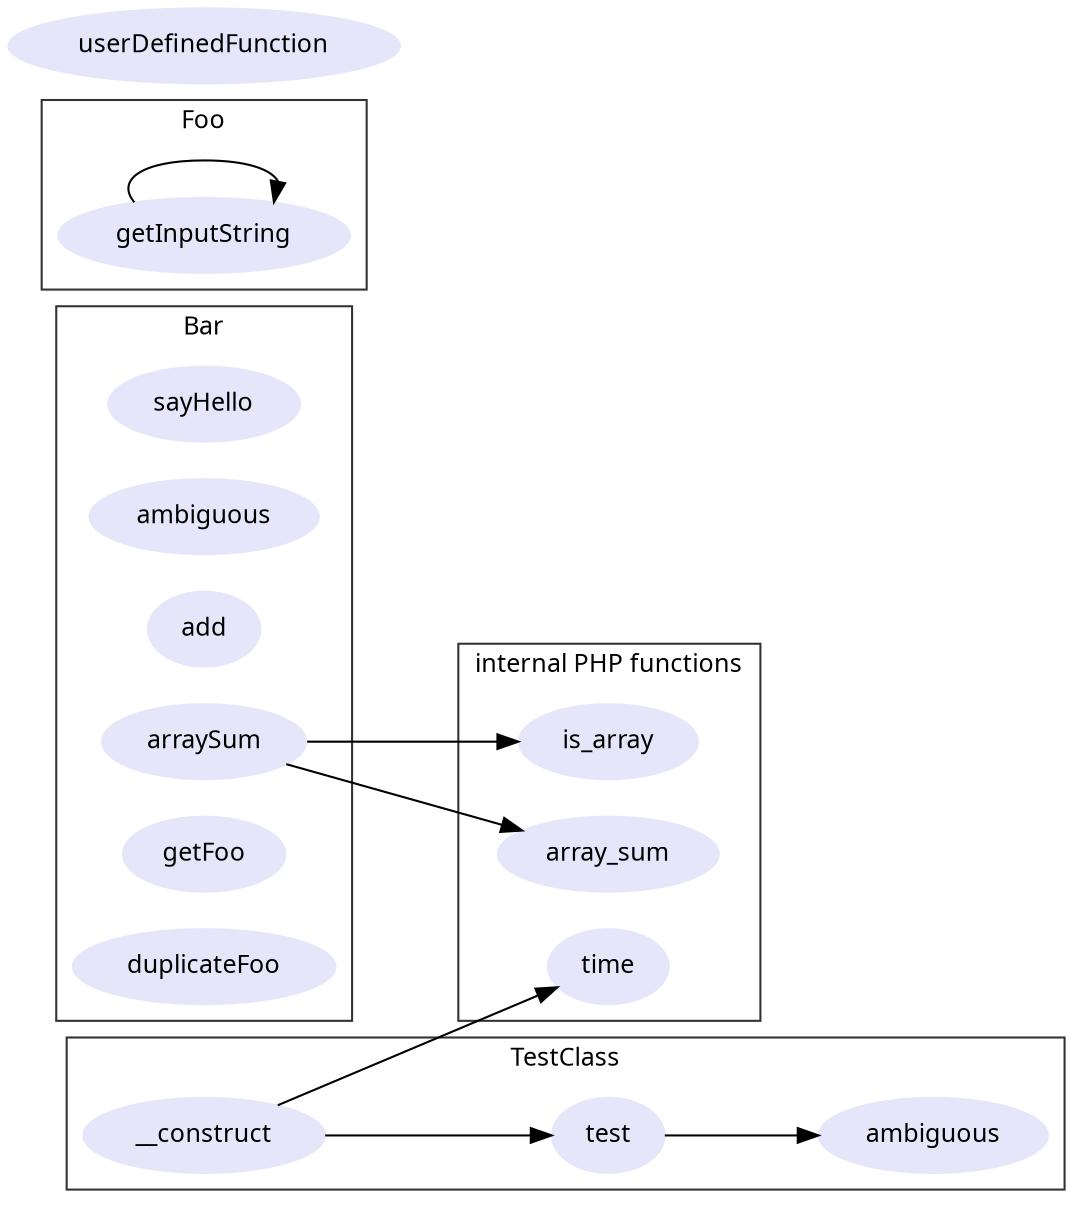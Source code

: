 digraph G {
	graph [fontname=Verdana, fontsize=12, rankdir=LR];
	node [label="\N"];
	graph [bb="0,0,527,594"];
	subgraph cluster_Bar {
		graph [label=Bar,
			color=gray20,
			lp="95,472",
			bb="24,138,166,484"];
		"Bar::sayHello()" [label=sayHello, fontname=Verdana, fontsize=12, style=filled, color=lavender, shape=ellipse, pos="95,434", width="1.28", height="0.50"];
		"Bar::ambiguous()" [label=ambiguous, fontname=Verdana, fontsize=12, style=filled, color=lavender, shape=ellipse, pos="95,380", width="1.53", height="0.50"];
		"Bar::add($x, $y)" [label=add, fontname=Verdana, fontsize=12, style=filled, color=lavender, shape=ellipse, pos="95,326", width="0.75", height="0.50"];
		"Bar::arraySum($array)" [label=arraySum, fontname=Verdana, fontsize=12, style=filled, color=lavender, shape=ellipse, pos="95,272", width="1.36", height="0.50"];
		"Bar::getFoo()" [label=getFoo, fontname=Verdana, fontsize=12, style=filled, color=lavender, shape=ellipse, pos="95,218", width="1.08", height="0.50"];
		"Bar::duplicateFoo($inputFoo)" [label=duplicateFoo, fontname=Verdana, fontsize=12, style=filled, color=lavender, shape=ellipse, pos="95,164", width="1.75", height="0.50"];
	}
	subgraph "cluster_internal PHP functions" {
		graph [label="internal PHP functions",
			color=gray20,
			lp="295,310",
			bb="218,138,371,322"];
		"is_array()" [label=is_array, fontname=Verdana, fontsize=12, style=filled, color=lavender, shape=ellipse, pos="294,272", width="1.19", height="0.50"];
		"array_sum()" [label=array_sum, fontname=Verdana, fontsize=12, style=filled, color=lavender, shape=ellipse, pos="294,218", width="1.47", height="0.50"];
		"time()" [label=time, fontname=Verdana, fontsize=12, style=filled, color=lavender, shape=ellipse, pos="294,164", width="0.81", height="0.50"];
	}
	subgraph cluster_Foo {
		graph [label=Foo,
			color=gray20,
			lp="95,574",
			bb="16,492,174,586"];
		"Foo::getInputString()" [label=getInputString, fontname=Verdana, fontsize=12, style=filled, color=lavender, shape=ellipse, pos="95,518", width="1.94", height="0.50"];
		"Foo::getInputString()" -> "Foo::getInputString()" [pos="e,129,534 61,534 52,544 64,554 95,554 115,554 128,550 131,544"];
	}
	subgraph cluster_TestClass {
		graph [label=TestClass,
			color=gray20,
			lp="274,118",
			bb="28,54,519,130"];
		"TestClass::__construct()" [label=__construct, fontname=Verdana, fontsize=12, style=filled, color=lavender, shape=ellipse, pos="95,80", width="1.61", height="0.50"];
		"TestClass::test($nix, $ar, &$ref, $std, $na, $opt, $def)" [label=test, fontname=Verdana, fontsize=12, style=filled, color=lavender, shape=ellipse, pos="294,80", width="0.75", height="0.50"];
		"TestClass::ambiguous()" [label=ambiguous, fontname=Verdana, fontsize=12, style=filled, color=lavender, shape=ellipse, pos="455,80", width="1.53", height="0.50"];
		"TestClass::__construct()" -> "TestClass::test($nix, $ar, &$ref, $std, $na, $opt, $def)" [pos="e,266,80 154,80 187,80 227,80 256,80"];
		"TestClass::test($nix, $ar, &$ref, $std, $na, $opt, $def)" -> "TestClass::ambiguous()" [pos="e,399,80 322,80 340,80 365,80 389,80"];
	}
	"userDefinedFunction($nix, $ar, &$ref, $std, $na, $opt, $def)" [label=userDefinedFunction, fontname=Verdana, fontsize=12, style=filled, color=lavender, shape=ellipse, pos="95,26", width="2.61", height="0.50"];
	"Bar::arraySum($array)" -> "is_array()" [pos="e,250,272 144,272 174,272 210,272 240,272"];
	"Bar::arraySum($array)" -> "array_sum()" [pos="e,252,229 135,261 166,253 208,241 242,232"];
	"TestClass::__construct()" -> "time()" [pos="e,269,154 128,95 152,106 187,122 218,134 232,140 246,145 259,150"];
}
